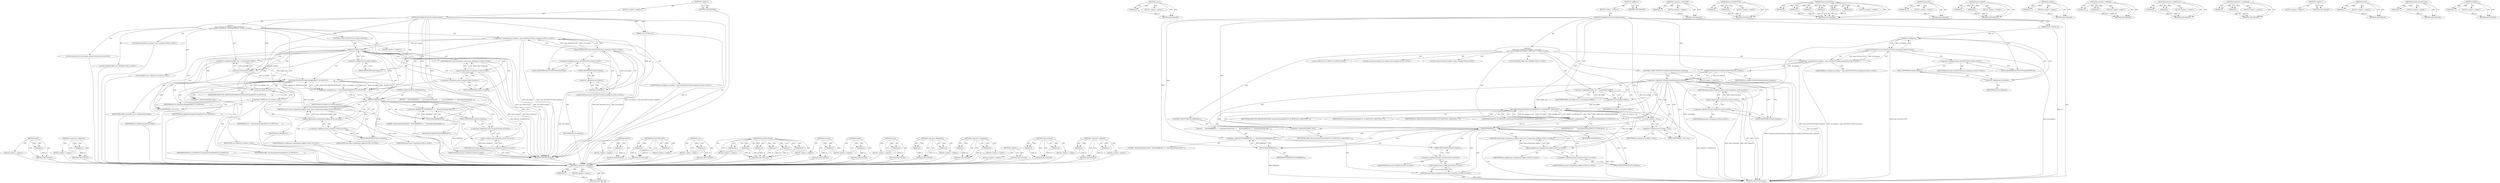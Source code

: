 digraph "FAILED" {
vulnerable_120 [label=<(METHOD,empty)>];
vulnerable_121 [label=<(PARAM,p1)>];
vulnerable_122 [label=<(BLOCK,&lt;empty&gt;,&lt;empty&gt;)>];
vulnerable_123 [label=<(METHOD_RETURN,ANY)>];
vulnerable_146 [label=<(METHOD,&lt;operator&gt;.addressOf)>];
vulnerable_147 [label=<(PARAM,p1)>];
vulnerable_148 [label=<(BLOCK,&lt;empty&gt;,&lt;empty&gt;)>];
vulnerable_149 [label=<(METHOD_RETURN,ANY)>];
vulnerable_6 [label=<(METHOD,&lt;global&gt;)<SUB>1</SUB>>];
vulnerable_7 [label=<(BLOCK,&lt;empty&gt;,&lt;empty&gt;)<SUB>1</SUB>>];
vulnerable_8 [label=<(METHOD,GetAppForProtocolUsingAssocQuery)<SUB>1</SUB>>];
vulnerable_9 [label=<(PARAM,const GURL&amp; url)<SUB>1</SUB>>];
vulnerable_10 [label="<(BLOCK,{
  base::string16 url_scheme = base::ASCIIToUT...,{
  base::string16 url_scheme = base::ASCIIToUT...)<SUB>1</SUB>>"];
vulnerable_11 [label="<(LOCAL,base.string16 url_scheme: base.string16)<SUB>2</SUB>>"];
vulnerable_12 [label="<(&lt;operator&gt;.assignment,url_scheme = base::ASCIIToUTF16(url.scheme()))<SUB>2</SUB>>"];
vulnerable_13 [label="<(IDENTIFIER,url_scheme,url_scheme = base::ASCIIToUTF16(url.scheme()))<SUB>2</SUB>>"];
vulnerable_14 [label="<(base.ASCIIToUTF16,base::ASCIIToUTF16(url.scheme()))<SUB>2</SUB>>"];
vulnerable_15 [label="<(&lt;operator&gt;.fieldAccess,base::ASCIIToUTF16)<SUB>2</SUB>>"];
vulnerable_16 [label="<(IDENTIFIER,base,base::ASCIIToUTF16(url.scheme()))<SUB>2</SUB>>"];
vulnerable_17 [label=<(FIELD_IDENTIFIER,ASCIIToUTF16,ASCIIToUTF16)<SUB>2</SUB>>];
vulnerable_18 [label=<(scheme,url.scheme())<SUB>2</SUB>>];
vulnerable_19 [label=<(&lt;operator&gt;.fieldAccess,url.scheme)<SUB>2</SUB>>];
vulnerable_20 [label=<(IDENTIFIER,url,url.scheme())<SUB>2</SUB>>];
vulnerable_21 [label=<(FIELD_IDENTIFIER,scheme,scheme)<SUB>2</SUB>>];
vulnerable_22 [label=<(CONTROL_STRUCTURE,IF,if (url_scheme.empty()))<SUB>3</SUB>>];
vulnerable_23 [label=<(empty,url_scheme.empty())<SUB>3</SUB>>];
vulnerable_24 [label=<(&lt;operator&gt;.fieldAccess,url_scheme.empty)<SUB>3</SUB>>];
vulnerable_25 [label=<(IDENTIFIER,url_scheme,url_scheme.empty())<SUB>3</SUB>>];
vulnerable_26 [label=<(FIELD_IDENTIFIER,empty,empty)<SUB>3</SUB>>];
vulnerable_27 [label=<(BLOCK,&lt;empty&gt;,&lt;empty&gt;)<SUB>4</SUB>>];
vulnerable_28 [label="<(RETURN,return base::string16();,return base::string16();)<SUB>4</SUB>>"];
vulnerable_29 [label="<(base.string16,base::string16())<SUB>4</SUB>>"];
vulnerable_30 [label="<(&lt;operator&gt;.fieldAccess,base::string16)<SUB>4</SUB>>"];
vulnerable_31 [label="<(IDENTIFIER,base,base::string16())<SUB>4</SUB>>"];
vulnerable_32 [label=<(FIELD_IDENTIFIER,string16,string16)<SUB>4</SUB>>];
vulnerable_33 [label="<(LOCAL,wchar_t[1024] out_buffer: wchar_t[1024])<SUB>6</SUB>>"];
vulnerable_34 [label="<(LOCAL,DWORD buffer_size: DWORD)<SUB>7</SUB>>"];
vulnerable_35 [label=<(&lt;operator&gt;.assignment,buffer_size = arraysize(out_buffer))<SUB>7</SUB>>];
vulnerable_36 [label=<(IDENTIFIER,buffer_size,buffer_size = arraysize(out_buffer))<SUB>7</SUB>>];
vulnerable_37 [label=<(arraysize,arraysize(out_buffer))<SUB>7</SUB>>];
vulnerable_38 [label=<(IDENTIFIER,out_buffer,arraysize(out_buffer))<SUB>7</SUB>>];
vulnerable_39 [label="<(LOCAL,HRESULT hr: HRESULT)<SUB>8</SUB>>"];
vulnerable_40 [label=<(&lt;operator&gt;.assignment,hr = AssocQueryString(ASSOCF_IS_PROTOCOL,
     ...)<SUB>8</SUB>>];
vulnerable_41 [label=<(IDENTIFIER,hr,hr = AssocQueryString(ASSOCF_IS_PROTOCOL,
     ...)<SUB>8</SUB>>];
vulnerable_42 [label=<(AssocQueryString,AssocQueryString(ASSOCF_IS_PROTOCOL,
          ...)<SUB>8</SUB>>];
vulnerable_43 [label=<(IDENTIFIER,ASSOCF_IS_PROTOCOL,AssocQueryString(ASSOCF_IS_PROTOCOL,
          ...)<SUB>8</SUB>>];
vulnerable_44 [label=<(IDENTIFIER,ASSOCSTR_FRIENDLYAPPNAME,AssocQueryString(ASSOCF_IS_PROTOCOL,
          ...)<SUB>9</SUB>>];
vulnerable_45 [label=<(c_str,url_scheme.c_str())<SUB>10</SUB>>];
vulnerable_46 [label=<(&lt;operator&gt;.fieldAccess,url_scheme.c_str)<SUB>10</SUB>>];
vulnerable_47 [label=<(IDENTIFIER,url_scheme,url_scheme.c_str())<SUB>10</SUB>>];
vulnerable_48 [label=<(FIELD_IDENTIFIER,c_str,c_str)<SUB>10</SUB>>];
vulnerable_49 [label=<(IDENTIFIER,NULL,AssocQueryString(ASSOCF_IS_PROTOCOL,
          ...)<SUB>11</SUB>>];
vulnerable_50 [label=<(IDENTIFIER,out_buffer,AssocQueryString(ASSOCF_IS_PROTOCOL,
          ...)<SUB>12</SUB>>];
vulnerable_51 [label=<(&lt;operator&gt;.addressOf,&amp;buffer_size)<SUB>13</SUB>>];
vulnerable_52 [label=<(IDENTIFIER,buffer_size,AssocQueryString(ASSOCF_IS_PROTOCOL,
          ...)<SUB>13</SUB>>];
vulnerable_53 [label=<(CONTROL_STRUCTURE,IF,if (FAILED(hr)))<SUB>14</SUB>>];
vulnerable_54 [label=<(FAILED,FAILED(hr))<SUB>14</SUB>>];
vulnerable_55 [label=<(IDENTIFIER,hr,FAILED(hr))<SUB>14</SUB>>];
vulnerable_56 [label=<(BLOCK,{
     DLOG(WARNING) &lt;&lt; &quot;AssocQueryString faile...,{
     DLOG(WARNING) &lt;&lt; &quot;AssocQueryString faile...)<SUB>14</SUB>>];
vulnerable_57 [label=<(&lt;operator&gt;.shiftLeft,DLOG(WARNING) &lt;&lt; &quot;AssocQueryString failed!&quot;)<SUB>15</SUB>>];
vulnerable_58 [label=<(DLOG,DLOG(WARNING))<SUB>15</SUB>>];
vulnerable_59 [label=<(IDENTIFIER,WARNING,DLOG(WARNING))<SUB>15</SUB>>];
vulnerable_60 [label=<(LITERAL,&quot;AssocQueryString failed!&quot;,DLOG(WARNING) &lt;&lt; &quot;AssocQueryString failed!&quot;)<SUB>15</SUB>>];
vulnerable_61 [label="<(RETURN,return base::string16();,return base::string16();)<SUB>16</SUB>>"];
vulnerable_62 [label="<(base.string16,base::string16())<SUB>16</SUB>>"];
vulnerable_63 [label="<(&lt;operator&gt;.fieldAccess,base::string16)<SUB>16</SUB>>"];
vulnerable_64 [label="<(IDENTIFIER,base,base::string16())<SUB>16</SUB>>"];
vulnerable_65 [label=<(FIELD_IDENTIFIER,string16,string16)<SUB>16</SUB>>];
vulnerable_66 [label="<(RETURN,return base::string16(out_buffer);,return base::string16(out_buffer);)<SUB>18</SUB>>"];
vulnerable_67 [label="<(base.string16,base::string16(out_buffer))<SUB>18</SUB>>"];
vulnerable_68 [label="<(&lt;operator&gt;.fieldAccess,base::string16)<SUB>18</SUB>>"];
vulnerable_69 [label="<(IDENTIFIER,base,base::string16(out_buffer))<SUB>18</SUB>>"];
vulnerable_70 [label=<(FIELD_IDENTIFIER,string16,string16)<SUB>18</SUB>>];
vulnerable_71 [label="<(IDENTIFIER,out_buffer,base::string16(out_buffer))<SUB>18</SUB>>"];
vulnerable_72 [label=<(METHOD_RETURN,string16)<SUB>1</SUB>>];
vulnerable_74 [label=<(METHOD_RETURN,ANY)<SUB>1</SUB>>];
vulnerable_150 [label=<(METHOD,FAILED)>];
vulnerable_151 [label=<(PARAM,p1)>];
vulnerable_152 [label=<(BLOCK,&lt;empty&gt;,&lt;empty&gt;)>];
vulnerable_153 [label=<(METHOD_RETURN,ANY)>];
vulnerable_106 [label=<(METHOD,base.ASCIIToUTF16)>];
vulnerable_107 [label=<(PARAM,p1)>];
vulnerable_108 [label=<(PARAM,p2)>];
vulnerable_109 [label=<(BLOCK,&lt;empty&gt;,&lt;empty&gt;)>];
vulnerable_110 [label=<(METHOD_RETURN,ANY)>];
vulnerable_142 [label=<(METHOD,c_str)>];
vulnerable_143 [label=<(PARAM,p1)>];
vulnerable_144 [label=<(BLOCK,&lt;empty&gt;,&lt;empty&gt;)>];
vulnerable_145 [label=<(METHOD_RETURN,ANY)>];
vulnerable_133 [label=<(METHOD,AssocQueryString)>];
vulnerable_134 [label=<(PARAM,p1)>];
vulnerable_135 [label=<(PARAM,p2)>];
vulnerable_136 [label=<(PARAM,p3)>];
vulnerable_137 [label=<(PARAM,p4)>];
vulnerable_138 [label=<(PARAM,p5)>];
vulnerable_139 [label=<(PARAM,p6)>];
vulnerable_140 [label=<(BLOCK,&lt;empty&gt;,&lt;empty&gt;)>];
vulnerable_141 [label=<(METHOD_RETURN,ANY)>];
vulnerable_129 [label=<(METHOD,arraysize)>];
vulnerable_130 [label=<(PARAM,p1)>];
vulnerable_131 [label=<(BLOCK,&lt;empty&gt;,&lt;empty&gt;)>];
vulnerable_132 [label=<(METHOD_RETURN,ANY)>];
vulnerable_116 [label=<(METHOD,scheme)>];
vulnerable_117 [label=<(PARAM,p1)>];
vulnerable_118 [label=<(BLOCK,&lt;empty&gt;,&lt;empty&gt;)>];
vulnerable_119 [label=<(METHOD_RETURN,ANY)>];
vulnerable_159 [label=<(METHOD,DLOG)>];
vulnerable_160 [label=<(PARAM,p1)>];
vulnerable_161 [label=<(BLOCK,&lt;empty&gt;,&lt;empty&gt;)>];
vulnerable_162 [label=<(METHOD_RETURN,ANY)>];
vulnerable_111 [label=<(METHOD,&lt;operator&gt;.fieldAccess)>];
vulnerable_112 [label=<(PARAM,p1)>];
vulnerable_113 [label=<(PARAM,p2)>];
vulnerable_114 [label=<(BLOCK,&lt;empty&gt;,&lt;empty&gt;)>];
vulnerable_115 [label=<(METHOD_RETURN,ANY)>];
vulnerable_101 [label=<(METHOD,&lt;operator&gt;.assignment)>];
vulnerable_102 [label=<(PARAM,p1)>];
vulnerable_103 [label=<(PARAM,p2)>];
vulnerable_104 [label=<(BLOCK,&lt;empty&gt;,&lt;empty&gt;)>];
vulnerable_105 [label=<(METHOD_RETURN,ANY)>];
vulnerable_95 [label=<(METHOD,&lt;global&gt;)<SUB>1</SUB>>];
vulnerable_96 [label=<(BLOCK,&lt;empty&gt;,&lt;empty&gt;)>];
vulnerable_97 [label=<(METHOD_RETURN,ANY)>];
vulnerable_124 [label=<(METHOD,base.string16)>];
vulnerable_125 [label=<(PARAM,p1)>];
vulnerable_126 [label=<(PARAM,p2)>];
vulnerable_127 [label=<(BLOCK,&lt;empty&gt;,&lt;empty&gt;)>];
vulnerable_128 [label=<(METHOD_RETURN,ANY)>];
vulnerable_154 [label=<(METHOD,&lt;operator&gt;.shiftLeft)>];
vulnerable_155 [label=<(PARAM,p1)>];
vulnerable_156 [label=<(PARAM,p2)>];
vulnerable_157 [label=<(BLOCK,&lt;empty&gt;,&lt;empty&gt;)>];
vulnerable_158 [label=<(METHOD_RETURN,ANY)>];
fixed_119 [label=<(METHOD,&lt;operator&gt;.logicalNot)>];
fixed_120 [label=<(PARAM,p1)>];
fixed_121 [label=<(BLOCK,&lt;empty&gt;,&lt;empty&gt;)>];
fixed_122 [label=<(METHOD_RETURN,ANY)>];
fixed_145 [label=<(METHOD,c_str)>];
fixed_146 [label=<(PARAM,p1)>];
fixed_147 [label=<(BLOCK,&lt;empty&gt;,&lt;empty&gt;)>];
fixed_148 [label=<(METHOD_RETURN,ANY)>];
fixed_6 [label=<(METHOD,&lt;global&gt;)<SUB>1</SUB>>];
fixed_7 [label=<(BLOCK,&lt;empty&gt;,&lt;empty&gt;)<SUB>1</SUB>>];
fixed_8 [label=<(METHOD,GetAppForProtocolUsingAssocQuery)<SUB>1</SUB>>];
fixed_9 [label=<(PARAM,const GURL&amp; url)<SUB>1</SUB>>];
fixed_10 [label="<(BLOCK,{
  const base::string16 url_scheme = base::ASC...,{
  const base::string16 url_scheme = base::ASC...)<SUB>1</SUB>>"];
fixed_11 [label="<(LOCAL,const base.string16 url_scheme: base.string16)<SUB>2</SUB>>"];
fixed_12 [label="<(&lt;operator&gt;.assignment,url_scheme = base::ASCIIToUTF16(url.scheme()))<SUB>2</SUB>>"];
fixed_13 [label="<(IDENTIFIER,url_scheme,url_scheme = base::ASCIIToUTF16(url.scheme()))<SUB>2</SUB>>"];
fixed_14 [label="<(base.ASCIIToUTF16,base::ASCIIToUTF16(url.scheme()))<SUB>2</SUB>>"];
fixed_15 [label="<(&lt;operator&gt;.fieldAccess,base::ASCIIToUTF16)<SUB>2</SUB>>"];
fixed_16 [label="<(IDENTIFIER,base,base::ASCIIToUTF16(url.scheme()))<SUB>2</SUB>>"];
fixed_17 [label=<(FIELD_IDENTIFIER,ASCIIToUTF16,ASCIIToUTF16)<SUB>2</SUB>>];
fixed_18 [label=<(scheme,url.scheme())<SUB>2</SUB>>];
fixed_19 [label=<(&lt;operator&gt;.fieldAccess,url.scheme)<SUB>2</SUB>>];
fixed_20 [label=<(IDENTIFIER,url,url.scheme())<SUB>2</SUB>>];
fixed_21 [label=<(FIELD_IDENTIFIER,scheme,scheme)<SUB>2</SUB>>];
fixed_22 [label=<(CONTROL_STRUCTURE,IF,if (!IsValidCustomProtocol(url_scheme)))<SUB>3</SUB>>];
fixed_23 [label=<(&lt;operator&gt;.logicalNot,!IsValidCustomProtocol(url_scheme))<SUB>3</SUB>>];
fixed_24 [label=<(IsValidCustomProtocol,IsValidCustomProtocol(url_scheme))<SUB>3</SUB>>];
fixed_25 [label=<(IDENTIFIER,url_scheme,IsValidCustomProtocol(url_scheme))<SUB>3</SUB>>];
fixed_26 [label=<(BLOCK,&lt;empty&gt;,&lt;empty&gt;)<SUB>4</SUB>>];
fixed_27 [label="<(RETURN,return base::string16();,return base::string16();)<SUB>4</SUB>>"];
fixed_28 [label="<(base.string16,base::string16())<SUB>4</SUB>>"];
fixed_29 [label="<(&lt;operator&gt;.fieldAccess,base::string16)<SUB>4</SUB>>"];
fixed_30 [label="<(IDENTIFIER,base,base::string16())<SUB>4</SUB>>"];
fixed_31 [label=<(FIELD_IDENTIFIER,string16,string16)<SUB>4</SUB>>];
fixed_32 [label="<(LOCAL,wchar_t[1024] out_buffer: wchar_t[1024])<SUB>6</SUB>>"];
fixed_33 [label="<(LOCAL,DWORD buffer_size: DWORD)<SUB>7</SUB>>"];
fixed_34 [label=<(&lt;operator&gt;.assignment,buffer_size = arraysize(out_buffer))<SUB>7</SUB>>];
fixed_35 [label=<(IDENTIFIER,buffer_size,buffer_size = arraysize(out_buffer))<SUB>7</SUB>>];
fixed_36 [label=<(arraysize,arraysize(out_buffer))<SUB>7</SUB>>];
fixed_37 [label=<(IDENTIFIER,out_buffer,arraysize(out_buffer))<SUB>7</SUB>>];
fixed_38 [label="<(LOCAL,HRESULT hr: HRESULT)<SUB>8</SUB>>"];
fixed_39 [label=<(&lt;operator&gt;.assignment,hr =
      AssocQueryString(ASSOCF_IS_PROTOCOL,...)<SUB>8</SUB>>];
fixed_40 [label=<(IDENTIFIER,hr,hr =
      AssocQueryString(ASSOCF_IS_PROTOCOL,...)<SUB>8</SUB>>];
fixed_41 [label=<(AssocQueryString,AssocQueryString(ASSOCF_IS_PROTOCOL, ASSOCSTR_F...)<SUB>9</SUB>>];
fixed_42 [label=<(IDENTIFIER,ASSOCF_IS_PROTOCOL,AssocQueryString(ASSOCF_IS_PROTOCOL, ASSOCSTR_F...)<SUB>9</SUB>>];
fixed_43 [label=<(IDENTIFIER,ASSOCSTR_FRIENDLYAPPNAME,AssocQueryString(ASSOCF_IS_PROTOCOL, ASSOCSTR_F...)<SUB>9</SUB>>];
fixed_44 [label=<(c_str,url_scheme.c_str())<SUB>10</SUB>>];
fixed_45 [label=<(&lt;operator&gt;.fieldAccess,url_scheme.c_str)<SUB>10</SUB>>];
fixed_46 [label=<(IDENTIFIER,url_scheme,url_scheme.c_str())<SUB>10</SUB>>];
fixed_47 [label=<(FIELD_IDENTIFIER,c_str,c_str)<SUB>10</SUB>>];
fixed_48 [label=<(IDENTIFIER,NULL,AssocQueryString(ASSOCF_IS_PROTOCOL, ASSOCSTR_F...)<SUB>10</SUB>>];
fixed_49 [label=<(IDENTIFIER,out_buffer,AssocQueryString(ASSOCF_IS_PROTOCOL, ASSOCSTR_F...)<SUB>10</SUB>>];
fixed_50 [label=<(&lt;operator&gt;.addressOf,&amp;buffer_size)<SUB>10</SUB>>];
fixed_51 [label=<(IDENTIFIER,buffer_size,AssocQueryString(ASSOCF_IS_PROTOCOL, ASSOCSTR_F...)<SUB>10</SUB>>];
fixed_52 [label=<(CONTROL_STRUCTURE,IF,if (FAILED(hr)))<SUB>11</SUB>>];
fixed_53 [label=<(FAILED,FAILED(hr))<SUB>11</SUB>>];
fixed_54 [label=<(IDENTIFIER,hr,FAILED(hr))<SUB>11</SUB>>];
fixed_55 [label=<(BLOCK,{
     DLOG(WARNING) &lt;&lt; &quot;AssocQueryString faile...,{
     DLOG(WARNING) &lt;&lt; &quot;AssocQueryString faile...)<SUB>11</SUB>>];
fixed_56 [label=<(&lt;operator&gt;.shiftLeft,DLOG(WARNING) &lt;&lt; &quot;AssocQueryString failed!&quot;)<SUB>12</SUB>>];
fixed_57 [label=<(DLOG,DLOG(WARNING))<SUB>12</SUB>>];
fixed_58 [label=<(IDENTIFIER,WARNING,DLOG(WARNING))<SUB>12</SUB>>];
fixed_59 [label=<(LITERAL,&quot;AssocQueryString failed!&quot;,DLOG(WARNING) &lt;&lt; &quot;AssocQueryString failed!&quot;)<SUB>12</SUB>>];
fixed_60 [label="<(RETURN,return base::string16();,return base::string16();)<SUB>13</SUB>>"];
fixed_61 [label="<(base.string16,base::string16())<SUB>13</SUB>>"];
fixed_62 [label="<(&lt;operator&gt;.fieldAccess,base::string16)<SUB>13</SUB>>"];
fixed_63 [label="<(IDENTIFIER,base,base::string16())<SUB>13</SUB>>"];
fixed_64 [label=<(FIELD_IDENTIFIER,string16,string16)<SUB>13</SUB>>];
fixed_65 [label="<(RETURN,return base::string16(out_buffer);,return base::string16(out_buffer);)<SUB>15</SUB>>"];
fixed_66 [label="<(base.string16,base::string16(out_buffer))<SUB>15</SUB>>"];
fixed_67 [label="<(&lt;operator&gt;.fieldAccess,base::string16)<SUB>15</SUB>>"];
fixed_68 [label="<(IDENTIFIER,base,base::string16(out_buffer))<SUB>15</SUB>>"];
fixed_69 [label=<(FIELD_IDENTIFIER,string16,string16)<SUB>15</SUB>>];
fixed_70 [label="<(IDENTIFIER,out_buffer,base::string16(out_buffer))<SUB>15</SUB>>"];
fixed_71 [label=<(METHOD_RETURN,string16)<SUB>1</SUB>>];
fixed_73 [label=<(METHOD_RETURN,ANY)<SUB>1</SUB>>];
fixed_149 [label=<(METHOD,&lt;operator&gt;.addressOf)>];
fixed_150 [label=<(PARAM,p1)>];
fixed_151 [label=<(BLOCK,&lt;empty&gt;,&lt;empty&gt;)>];
fixed_152 [label=<(METHOD_RETURN,ANY)>];
fixed_105 [label=<(METHOD,base.ASCIIToUTF16)>];
fixed_106 [label=<(PARAM,p1)>];
fixed_107 [label=<(PARAM,p2)>];
fixed_108 [label=<(BLOCK,&lt;empty&gt;,&lt;empty&gt;)>];
fixed_109 [label=<(METHOD_RETURN,ANY)>];
fixed_136 [label=<(METHOD,AssocQueryString)>];
fixed_137 [label=<(PARAM,p1)>];
fixed_138 [label=<(PARAM,p2)>];
fixed_139 [label=<(PARAM,p3)>];
fixed_140 [label=<(PARAM,p4)>];
fixed_141 [label=<(PARAM,p5)>];
fixed_142 [label=<(PARAM,p6)>];
fixed_143 [label=<(BLOCK,&lt;empty&gt;,&lt;empty&gt;)>];
fixed_144 [label=<(METHOD_RETURN,ANY)>];
fixed_132 [label=<(METHOD,arraysize)>];
fixed_133 [label=<(PARAM,p1)>];
fixed_134 [label=<(BLOCK,&lt;empty&gt;,&lt;empty&gt;)>];
fixed_135 [label=<(METHOD_RETURN,ANY)>];
fixed_127 [label=<(METHOD,base.string16)>];
fixed_128 [label=<(PARAM,p1)>];
fixed_129 [label=<(PARAM,p2)>];
fixed_130 [label=<(BLOCK,&lt;empty&gt;,&lt;empty&gt;)>];
fixed_131 [label=<(METHOD_RETURN,ANY)>];
fixed_115 [label=<(METHOD,scheme)>];
fixed_116 [label=<(PARAM,p1)>];
fixed_117 [label=<(BLOCK,&lt;empty&gt;,&lt;empty&gt;)>];
fixed_118 [label=<(METHOD_RETURN,ANY)>];
fixed_157 [label=<(METHOD,&lt;operator&gt;.shiftLeft)>];
fixed_158 [label=<(PARAM,p1)>];
fixed_159 [label=<(PARAM,p2)>];
fixed_160 [label=<(BLOCK,&lt;empty&gt;,&lt;empty&gt;)>];
fixed_161 [label=<(METHOD_RETURN,ANY)>];
fixed_110 [label=<(METHOD,&lt;operator&gt;.fieldAccess)>];
fixed_111 [label=<(PARAM,p1)>];
fixed_112 [label=<(PARAM,p2)>];
fixed_113 [label=<(BLOCK,&lt;empty&gt;,&lt;empty&gt;)>];
fixed_114 [label=<(METHOD_RETURN,ANY)>];
fixed_100 [label=<(METHOD,&lt;operator&gt;.assignment)>];
fixed_101 [label=<(PARAM,p1)>];
fixed_102 [label=<(PARAM,p2)>];
fixed_103 [label=<(BLOCK,&lt;empty&gt;,&lt;empty&gt;)>];
fixed_104 [label=<(METHOD_RETURN,ANY)>];
fixed_94 [label=<(METHOD,&lt;global&gt;)<SUB>1</SUB>>];
fixed_95 [label=<(BLOCK,&lt;empty&gt;,&lt;empty&gt;)>];
fixed_96 [label=<(METHOD_RETURN,ANY)>];
fixed_162 [label=<(METHOD,DLOG)>];
fixed_163 [label=<(PARAM,p1)>];
fixed_164 [label=<(BLOCK,&lt;empty&gt;,&lt;empty&gt;)>];
fixed_165 [label=<(METHOD_RETURN,ANY)>];
fixed_123 [label=<(METHOD,IsValidCustomProtocol)>];
fixed_124 [label=<(PARAM,p1)>];
fixed_125 [label=<(BLOCK,&lt;empty&gt;,&lt;empty&gt;)>];
fixed_126 [label=<(METHOD_RETURN,ANY)>];
fixed_153 [label=<(METHOD,FAILED)>];
fixed_154 [label=<(PARAM,p1)>];
fixed_155 [label=<(BLOCK,&lt;empty&gt;,&lt;empty&gt;)>];
fixed_156 [label=<(METHOD_RETURN,ANY)>];
vulnerable_120 -> vulnerable_121  [key=0, label="AST: "];
vulnerable_120 -> vulnerable_121  [key=1, label="DDG: "];
vulnerable_120 -> vulnerable_122  [key=0, label="AST: "];
vulnerable_120 -> vulnerable_123  [key=0, label="AST: "];
vulnerable_120 -> vulnerable_123  [key=1, label="CFG: "];
vulnerable_121 -> vulnerable_123  [key=0, label="DDG: p1"];
vulnerable_122 -> fixed_119  [key=0];
vulnerable_123 -> fixed_119  [key=0];
vulnerable_146 -> vulnerable_147  [key=0, label="AST: "];
vulnerable_146 -> vulnerable_147  [key=1, label="DDG: "];
vulnerable_146 -> vulnerable_148  [key=0, label="AST: "];
vulnerable_146 -> vulnerable_149  [key=0, label="AST: "];
vulnerable_146 -> vulnerable_149  [key=1, label="CFG: "];
vulnerable_147 -> vulnerable_149  [key=0, label="DDG: p1"];
vulnerable_148 -> fixed_119  [key=0];
vulnerable_149 -> fixed_119  [key=0];
vulnerable_6 -> vulnerable_7  [key=0, label="AST: "];
vulnerable_6 -> vulnerable_74  [key=0, label="AST: "];
vulnerable_6 -> vulnerable_74  [key=1, label="CFG: "];
vulnerable_7 -> vulnerable_8  [key=0, label="AST: "];
vulnerable_8 -> vulnerable_9  [key=0, label="AST: "];
vulnerable_8 -> vulnerable_9  [key=1, label="DDG: "];
vulnerable_8 -> vulnerable_10  [key=0, label="AST: "];
vulnerable_8 -> vulnerable_72  [key=0, label="AST: "];
vulnerable_8 -> vulnerable_17  [key=0, label="CFG: "];
vulnerable_8 -> vulnerable_37  [key=0, label="DDG: "];
vulnerable_8 -> vulnerable_42  [key=0, label="DDG: "];
vulnerable_8 -> vulnerable_54  [key=0, label="DDG: "];
vulnerable_8 -> vulnerable_67  [key=0, label="DDG: "];
vulnerable_8 -> vulnerable_57  [key=0, label="DDG: "];
vulnerable_8 -> vulnerable_58  [key=0, label="DDG: "];
vulnerable_9 -> vulnerable_72  [key=0, label="DDG: url"];
vulnerable_9 -> vulnerable_18  [key=0, label="DDG: url"];
vulnerable_10 -> vulnerable_11  [key=0, label="AST: "];
vulnerable_10 -> vulnerable_12  [key=0, label="AST: "];
vulnerable_10 -> vulnerable_22  [key=0, label="AST: "];
vulnerable_10 -> vulnerable_33  [key=0, label="AST: "];
vulnerable_10 -> vulnerable_34  [key=0, label="AST: "];
vulnerable_10 -> vulnerable_35  [key=0, label="AST: "];
vulnerable_10 -> vulnerable_39  [key=0, label="AST: "];
vulnerable_10 -> vulnerable_40  [key=0, label="AST: "];
vulnerable_10 -> vulnerable_53  [key=0, label="AST: "];
vulnerable_10 -> vulnerable_66  [key=0, label="AST: "];
vulnerable_11 -> fixed_119  [key=0];
vulnerable_12 -> vulnerable_13  [key=0, label="AST: "];
vulnerable_12 -> vulnerable_14  [key=0, label="AST: "];
vulnerable_12 -> vulnerable_26  [key=0, label="CFG: "];
vulnerable_12 -> vulnerable_72  [key=0, label="DDG: url_scheme"];
vulnerable_12 -> vulnerable_72  [key=1, label="DDG: base::ASCIIToUTF16(url.scheme())"];
vulnerable_12 -> vulnerable_72  [key=2, label="DDG: url_scheme = base::ASCIIToUTF16(url.scheme())"];
vulnerable_12 -> vulnerable_23  [key=0, label="DDG: url_scheme"];
vulnerable_12 -> vulnerable_45  [key=0, label="DDG: url_scheme"];
vulnerable_13 -> fixed_119  [key=0];
vulnerable_14 -> vulnerable_15  [key=0, label="AST: "];
vulnerable_14 -> vulnerable_18  [key=0, label="AST: "];
vulnerable_14 -> vulnerable_12  [key=0, label="CFG: "];
vulnerable_14 -> vulnerable_12  [key=1, label="DDG: base::ASCIIToUTF16"];
vulnerable_14 -> vulnerable_12  [key=2, label="DDG: url.scheme()"];
vulnerable_14 -> vulnerable_72  [key=0, label="DDG: base::ASCIIToUTF16"];
vulnerable_14 -> vulnerable_72  [key=1, label="DDG: url.scheme()"];
vulnerable_15 -> vulnerable_16  [key=0, label="AST: "];
vulnerable_15 -> vulnerable_17  [key=0, label="AST: "];
vulnerable_15 -> vulnerable_21  [key=0, label="CFG: "];
vulnerable_16 -> fixed_119  [key=0];
vulnerable_17 -> vulnerable_15  [key=0, label="CFG: "];
vulnerable_18 -> vulnerable_19  [key=0, label="AST: "];
vulnerable_18 -> vulnerable_14  [key=0, label="CFG: "];
vulnerable_18 -> vulnerable_14  [key=1, label="DDG: url.scheme"];
vulnerable_18 -> vulnerable_72  [key=0, label="DDG: url.scheme"];
vulnerable_19 -> vulnerable_20  [key=0, label="AST: "];
vulnerable_19 -> vulnerable_21  [key=0, label="AST: "];
vulnerable_19 -> vulnerable_18  [key=0, label="CFG: "];
vulnerable_20 -> fixed_119  [key=0];
vulnerable_21 -> vulnerable_19  [key=0, label="CFG: "];
vulnerable_22 -> vulnerable_23  [key=0, label="AST: "];
vulnerable_22 -> vulnerable_27  [key=0, label="AST: "];
vulnerable_23 -> vulnerable_24  [key=0, label="AST: "];
vulnerable_23 -> vulnerable_32  [key=0, label="CFG: "];
vulnerable_23 -> vulnerable_32  [key=1, label="CDG: "];
vulnerable_23 -> vulnerable_37  [key=0, label="CFG: "];
vulnerable_23 -> vulnerable_37  [key=1, label="CDG: "];
vulnerable_23 -> vulnerable_72  [key=0, label="DDG: url_scheme.empty"];
vulnerable_23 -> vulnerable_72  [key=1, label="DDG: url_scheme.empty()"];
vulnerable_23 -> vulnerable_30  [key=0, label="CDG: "];
vulnerable_23 -> vulnerable_48  [key=0, label="CDG: "];
vulnerable_23 -> vulnerable_42  [key=0, label="CDG: "];
vulnerable_23 -> vulnerable_51  [key=0, label="CDG: "];
vulnerable_23 -> vulnerable_28  [key=0, label="CDG: "];
vulnerable_23 -> vulnerable_46  [key=0, label="CDG: "];
vulnerable_23 -> vulnerable_45  [key=0, label="CDG: "];
vulnerable_23 -> vulnerable_40  [key=0, label="CDG: "];
vulnerable_23 -> vulnerable_29  [key=0, label="CDG: "];
vulnerable_23 -> vulnerable_35  [key=0, label="CDG: "];
vulnerable_23 -> vulnerable_54  [key=0, label="CDG: "];
vulnerable_24 -> vulnerable_25  [key=0, label="AST: "];
vulnerable_24 -> vulnerable_26  [key=0, label="AST: "];
vulnerable_24 -> vulnerable_23  [key=0, label="CFG: "];
vulnerable_25 -> fixed_119  [key=0];
vulnerable_26 -> vulnerable_24  [key=0, label="CFG: "];
vulnerable_27 -> vulnerable_28  [key=0, label="AST: "];
vulnerable_28 -> vulnerable_29  [key=0, label="AST: "];
vulnerable_28 -> vulnerable_72  [key=0, label="CFG: "];
vulnerable_28 -> vulnerable_72  [key=1, label="DDG: &lt;RET&gt;"];
vulnerable_29 -> vulnerable_30  [key=0, label="AST: "];
vulnerable_29 -> vulnerable_28  [key=0, label="CFG: "];
vulnerable_29 -> vulnerable_28  [key=1, label="DDG: base::string16()"];
vulnerable_29 -> vulnerable_72  [key=0, label="DDG: base::string16"];
vulnerable_29 -> vulnerable_72  [key=1, label="DDG: base::string16()"];
vulnerable_30 -> vulnerable_31  [key=0, label="AST: "];
vulnerable_30 -> vulnerable_32  [key=0, label="AST: "];
vulnerable_30 -> vulnerable_29  [key=0, label="CFG: "];
vulnerable_31 -> fixed_119  [key=0];
vulnerable_32 -> vulnerable_30  [key=0, label="CFG: "];
vulnerable_33 -> fixed_119  [key=0];
vulnerable_34 -> fixed_119  [key=0];
vulnerable_35 -> vulnerable_36  [key=0, label="AST: "];
vulnerable_35 -> vulnerable_37  [key=0, label="AST: "];
vulnerable_35 -> vulnerable_48  [key=0, label="CFG: "];
vulnerable_35 -> vulnerable_42  [key=0, label="DDG: buffer_size"];
vulnerable_36 -> fixed_119  [key=0];
vulnerable_37 -> vulnerable_38  [key=0, label="AST: "];
vulnerable_37 -> vulnerable_35  [key=0, label="CFG: "];
vulnerable_37 -> vulnerable_35  [key=1, label="DDG: out_buffer"];
vulnerable_37 -> vulnerable_42  [key=0, label="DDG: out_buffer"];
vulnerable_38 -> fixed_119  [key=0];
vulnerable_39 -> fixed_119  [key=0];
vulnerable_40 -> vulnerable_41  [key=0, label="AST: "];
vulnerable_40 -> vulnerable_42  [key=0, label="AST: "];
vulnerable_40 -> vulnerable_54  [key=0, label="CFG: "];
vulnerable_40 -> vulnerable_54  [key=1, label="DDG: hr"];
vulnerable_41 -> fixed_119  [key=0];
vulnerable_42 -> vulnerable_43  [key=0, label="AST: "];
vulnerable_42 -> vulnerable_44  [key=0, label="AST: "];
vulnerable_42 -> vulnerable_45  [key=0, label="AST: "];
vulnerable_42 -> vulnerable_49  [key=0, label="AST: "];
vulnerable_42 -> vulnerable_50  [key=0, label="AST: "];
vulnerable_42 -> vulnerable_51  [key=0, label="AST: "];
vulnerable_42 -> vulnerable_40  [key=0, label="CFG: "];
vulnerable_42 -> vulnerable_40  [key=1, label="DDG: ASSOCSTR_FRIENDLYAPPNAME"];
vulnerable_42 -> vulnerable_40  [key=2, label="DDG: url_scheme.c_str()"];
vulnerable_42 -> vulnerable_40  [key=3, label="DDG: NULL"];
vulnerable_42 -> vulnerable_40  [key=4, label="DDG: out_buffer"];
vulnerable_42 -> vulnerable_40  [key=5, label="DDG: &amp;buffer_size"];
vulnerable_42 -> vulnerable_40  [key=6, label="DDG: ASSOCF_IS_PROTOCOL"];
vulnerable_42 -> vulnerable_72  [key=0, label="DDG: ASSOCF_IS_PROTOCOL"];
vulnerable_42 -> vulnerable_67  [key=0, label="DDG: out_buffer"];
vulnerable_43 -> fixed_119  [key=0];
vulnerable_44 -> fixed_119  [key=0];
vulnerable_45 -> vulnerable_46  [key=0, label="AST: "];
vulnerable_45 -> vulnerable_51  [key=0, label="CFG: "];
vulnerable_45 -> vulnerable_42  [key=0, label="DDG: url_scheme.c_str"];
vulnerable_46 -> vulnerable_47  [key=0, label="AST: "];
vulnerable_46 -> vulnerable_48  [key=0, label="AST: "];
vulnerable_46 -> vulnerable_45  [key=0, label="CFG: "];
vulnerable_47 -> fixed_119  [key=0];
vulnerable_48 -> vulnerable_46  [key=0, label="CFG: "];
vulnerable_49 -> fixed_119  [key=0];
vulnerable_50 -> fixed_119  [key=0];
vulnerable_51 -> vulnerable_52  [key=0, label="AST: "];
vulnerable_51 -> vulnerable_42  [key=0, label="CFG: "];
vulnerable_52 -> fixed_119  [key=0];
vulnerable_53 -> vulnerable_54  [key=0, label="AST: "];
vulnerable_53 -> vulnerable_56  [key=0, label="AST: "];
vulnerable_54 -> vulnerable_55  [key=0, label="AST: "];
vulnerable_54 -> vulnerable_58  [key=0, label="CFG: "];
vulnerable_54 -> vulnerable_58  [key=1, label="CDG: "];
vulnerable_54 -> vulnerable_70  [key=0, label="CFG: "];
vulnerable_54 -> vulnerable_70  [key=1, label="CDG: "];
vulnerable_54 -> vulnerable_68  [key=0, label="CDG: "];
vulnerable_54 -> vulnerable_61  [key=0, label="CDG: "];
vulnerable_54 -> vulnerable_57  [key=0, label="CDG: "];
vulnerable_54 -> vulnerable_66  [key=0, label="CDG: "];
vulnerable_54 -> vulnerable_67  [key=0, label="CDG: "];
vulnerable_54 -> vulnerable_63  [key=0, label="CDG: "];
vulnerable_54 -> vulnerable_65  [key=0, label="CDG: "];
vulnerable_54 -> vulnerable_62  [key=0, label="CDG: "];
vulnerable_55 -> fixed_119  [key=0];
vulnerable_56 -> vulnerable_57  [key=0, label="AST: "];
vulnerable_56 -> vulnerable_61  [key=0, label="AST: "];
vulnerable_57 -> vulnerable_58  [key=0, label="AST: "];
vulnerable_57 -> vulnerable_60  [key=0, label="AST: "];
vulnerable_57 -> vulnerable_65  [key=0, label="CFG: "];
vulnerable_58 -> vulnerable_59  [key=0, label="AST: "];
vulnerable_58 -> vulnerable_57  [key=0, label="CFG: "];
vulnerable_58 -> vulnerable_57  [key=1, label="DDG: WARNING"];
vulnerable_58 -> vulnerable_72  [key=0, label="DDG: WARNING"];
vulnerable_59 -> fixed_119  [key=0];
vulnerable_60 -> fixed_119  [key=0];
vulnerable_61 -> vulnerable_62  [key=0, label="AST: "];
vulnerable_61 -> vulnerable_72  [key=0, label="CFG: "];
vulnerable_61 -> vulnerable_72  [key=1, label="DDG: &lt;RET&gt;"];
vulnerable_62 -> vulnerable_63  [key=0, label="AST: "];
vulnerable_62 -> vulnerable_61  [key=0, label="CFG: "];
vulnerable_62 -> vulnerable_61  [key=1, label="DDG: base::string16()"];
vulnerable_63 -> vulnerable_64  [key=0, label="AST: "];
vulnerable_63 -> vulnerable_65  [key=0, label="AST: "];
vulnerable_63 -> vulnerable_62  [key=0, label="CFG: "];
vulnerable_64 -> fixed_119  [key=0];
vulnerable_65 -> vulnerable_63  [key=0, label="CFG: "];
vulnerable_66 -> vulnerable_67  [key=0, label="AST: "];
vulnerable_66 -> vulnerable_72  [key=0, label="CFG: "];
vulnerable_66 -> vulnerable_72  [key=1, label="DDG: &lt;RET&gt;"];
vulnerable_67 -> vulnerable_68  [key=0, label="AST: "];
vulnerable_67 -> vulnerable_71  [key=0, label="AST: "];
vulnerable_67 -> vulnerable_66  [key=0, label="CFG: "];
vulnerable_67 -> vulnerable_66  [key=1, label="DDG: base::string16(out_buffer)"];
vulnerable_68 -> vulnerable_69  [key=0, label="AST: "];
vulnerable_68 -> vulnerable_70  [key=0, label="AST: "];
vulnerable_68 -> vulnerable_67  [key=0, label="CFG: "];
vulnerable_69 -> fixed_119  [key=0];
vulnerable_70 -> vulnerable_68  [key=0, label="CFG: "];
vulnerable_71 -> fixed_119  [key=0];
vulnerable_72 -> fixed_119  [key=0];
vulnerable_74 -> fixed_119  [key=0];
vulnerable_150 -> vulnerable_151  [key=0, label="AST: "];
vulnerable_150 -> vulnerable_151  [key=1, label="DDG: "];
vulnerable_150 -> vulnerable_152  [key=0, label="AST: "];
vulnerable_150 -> vulnerable_153  [key=0, label="AST: "];
vulnerable_150 -> vulnerable_153  [key=1, label="CFG: "];
vulnerable_151 -> vulnerable_153  [key=0, label="DDG: p1"];
vulnerable_152 -> fixed_119  [key=0];
vulnerable_153 -> fixed_119  [key=0];
vulnerable_106 -> vulnerable_107  [key=0, label="AST: "];
vulnerable_106 -> vulnerable_107  [key=1, label="DDG: "];
vulnerable_106 -> vulnerable_109  [key=0, label="AST: "];
vulnerable_106 -> vulnerable_108  [key=0, label="AST: "];
vulnerable_106 -> vulnerable_108  [key=1, label="DDG: "];
vulnerable_106 -> vulnerable_110  [key=0, label="AST: "];
vulnerable_106 -> vulnerable_110  [key=1, label="CFG: "];
vulnerable_107 -> vulnerable_110  [key=0, label="DDG: p1"];
vulnerable_108 -> vulnerable_110  [key=0, label="DDG: p2"];
vulnerable_109 -> fixed_119  [key=0];
vulnerable_110 -> fixed_119  [key=0];
vulnerable_142 -> vulnerable_143  [key=0, label="AST: "];
vulnerable_142 -> vulnerable_143  [key=1, label="DDG: "];
vulnerable_142 -> vulnerable_144  [key=0, label="AST: "];
vulnerable_142 -> vulnerable_145  [key=0, label="AST: "];
vulnerable_142 -> vulnerable_145  [key=1, label="CFG: "];
vulnerable_143 -> vulnerable_145  [key=0, label="DDG: p1"];
vulnerable_144 -> fixed_119  [key=0];
vulnerable_145 -> fixed_119  [key=0];
vulnerable_133 -> vulnerable_134  [key=0, label="AST: "];
vulnerable_133 -> vulnerable_134  [key=1, label="DDG: "];
vulnerable_133 -> vulnerable_140  [key=0, label="AST: "];
vulnerable_133 -> vulnerable_135  [key=0, label="AST: "];
vulnerable_133 -> vulnerable_135  [key=1, label="DDG: "];
vulnerable_133 -> vulnerable_141  [key=0, label="AST: "];
vulnerable_133 -> vulnerable_141  [key=1, label="CFG: "];
vulnerable_133 -> vulnerable_136  [key=0, label="AST: "];
vulnerable_133 -> vulnerable_136  [key=1, label="DDG: "];
vulnerable_133 -> vulnerable_137  [key=0, label="AST: "];
vulnerable_133 -> vulnerable_137  [key=1, label="DDG: "];
vulnerable_133 -> vulnerable_138  [key=0, label="AST: "];
vulnerable_133 -> vulnerable_138  [key=1, label="DDG: "];
vulnerable_133 -> vulnerable_139  [key=0, label="AST: "];
vulnerable_133 -> vulnerable_139  [key=1, label="DDG: "];
vulnerable_134 -> vulnerable_141  [key=0, label="DDG: p1"];
vulnerable_135 -> vulnerable_141  [key=0, label="DDG: p2"];
vulnerable_136 -> vulnerable_141  [key=0, label="DDG: p3"];
vulnerable_137 -> vulnerable_141  [key=0, label="DDG: p4"];
vulnerable_138 -> vulnerable_141  [key=0, label="DDG: p5"];
vulnerable_139 -> vulnerable_141  [key=0, label="DDG: p6"];
vulnerable_140 -> fixed_119  [key=0];
vulnerable_141 -> fixed_119  [key=0];
vulnerable_129 -> vulnerable_130  [key=0, label="AST: "];
vulnerable_129 -> vulnerable_130  [key=1, label="DDG: "];
vulnerable_129 -> vulnerable_131  [key=0, label="AST: "];
vulnerable_129 -> vulnerable_132  [key=0, label="AST: "];
vulnerable_129 -> vulnerable_132  [key=1, label="CFG: "];
vulnerable_130 -> vulnerable_132  [key=0, label="DDG: p1"];
vulnerable_131 -> fixed_119  [key=0];
vulnerable_132 -> fixed_119  [key=0];
vulnerable_116 -> vulnerable_117  [key=0, label="AST: "];
vulnerable_116 -> vulnerable_117  [key=1, label="DDG: "];
vulnerable_116 -> vulnerable_118  [key=0, label="AST: "];
vulnerable_116 -> vulnerable_119  [key=0, label="AST: "];
vulnerable_116 -> vulnerable_119  [key=1, label="CFG: "];
vulnerable_117 -> vulnerable_119  [key=0, label="DDG: p1"];
vulnerable_118 -> fixed_119  [key=0];
vulnerable_119 -> fixed_119  [key=0];
vulnerable_159 -> vulnerable_160  [key=0, label="AST: "];
vulnerable_159 -> vulnerable_160  [key=1, label="DDG: "];
vulnerable_159 -> vulnerable_161  [key=0, label="AST: "];
vulnerable_159 -> vulnerable_162  [key=0, label="AST: "];
vulnerable_159 -> vulnerable_162  [key=1, label="CFG: "];
vulnerable_160 -> vulnerable_162  [key=0, label="DDG: p1"];
vulnerable_161 -> fixed_119  [key=0];
vulnerable_162 -> fixed_119  [key=0];
vulnerable_111 -> vulnerable_112  [key=0, label="AST: "];
vulnerable_111 -> vulnerable_112  [key=1, label="DDG: "];
vulnerable_111 -> vulnerable_114  [key=0, label="AST: "];
vulnerable_111 -> vulnerable_113  [key=0, label="AST: "];
vulnerable_111 -> vulnerable_113  [key=1, label="DDG: "];
vulnerable_111 -> vulnerable_115  [key=0, label="AST: "];
vulnerable_111 -> vulnerable_115  [key=1, label="CFG: "];
vulnerable_112 -> vulnerable_115  [key=0, label="DDG: p1"];
vulnerable_113 -> vulnerable_115  [key=0, label="DDG: p2"];
vulnerable_114 -> fixed_119  [key=0];
vulnerable_115 -> fixed_119  [key=0];
vulnerable_101 -> vulnerable_102  [key=0, label="AST: "];
vulnerable_101 -> vulnerable_102  [key=1, label="DDG: "];
vulnerable_101 -> vulnerable_104  [key=0, label="AST: "];
vulnerable_101 -> vulnerable_103  [key=0, label="AST: "];
vulnerable_101 -> vulnerable_103  [key=1, label="DDG: "];
vulnerable_101 -> vulnerable_105  [key=0, label="AST: "];
vulnerable_101 -> vulnerable_105  [key=1, label="CFG: "];
vulnerable_102 -> vulnerable_105  [key=0, label="DDG: p1"];
vulnerable_103 -> vulnerable_105  [key=0, label="DDG: p2"];
vulnerable_104 -> fixed_119  [key=0];
vulnerable_105 -> fixed_119  [key=0];
vulnerable_95 -> vulnerable_96  [key=0, label="AST: "];
vulnerable_95 -> vulnerable_97  [key=0, label="AST: "];
vulnerable_95 -> vulnerable_97  [key=1, label="CFG: "];
vulnerable_96 -> fixed_119  [key=0];
vulnerable_97 -> fixed_119  [key=0];
vulnerable_124 -> vulnerable_125  [key=0, label="AST: "];
vulnerable_124 -> vulnerable_125  [key=1, label="DDG: "];
vulnerable_124 -> vulnerable_127  [key=0, label="AST: "];
vulnerable_124 -> vulnerable_126  [key=0, label="AST: "];
vulnerable_124 -> vulnerable_126  [key=1, label="DDG: "];
vulnerable_124 -> vulnerable_128  [key=0, label="AST: "];
vulnerable_124 -> vulnerable_128  [key=1, label="CFG: "];
vulnerable_125 -> vulnerable_128  [key=0, label="DDG: p1"];
vulnerable_126 -> vulnerable_128  [key=0, label="DDG: p2"];
vulnerable_127 -> fixed_119  [key=0];
vulnerable_128 -> fixed_119  [key=0];
vulnerable_154 -> vulnerable_155  [key=0, label="AST: "];
vulnerable_154 -> vulnerable_155  [key=1, label="DDG: "];
vulnerable_154 -> vulnerable_157  [key=0, label="AST: "];
vulnerable_154 -> vulnerable_156  [key=0, label="AST: "];
vulnerable_154 -> vulnerable_156  [key=1, label="DDG: "];
vulnerable_154 -> vulnerable_158  [key=0, label="AST: "];
vulnerable_154 -> vulnerable_158  [key=1, label="CFG: "];
vulnerable_155 -> vulnerable_158  [key=0, label="DDG: p1"];
vulnerable_156 -> vulnerable_158  [key=0, label="DDG: p2"];
vulnerable_157 -> fixed_119  [key=0];
vulnerable_158 -> fixed_119  [key=0];
fixed_119 -> fixed_120  [key=0, label="AST: "];
fixed_119 -> fixed_120  [key=1, label="DDG: "];
fixed_119 -> fixed_121  [key=0, label="AST: "];
fixed_119 -> fixed_122  [key=0, label="AST: "];
fixed_119 -> fixed_122  [key=1, label="CFG: "];
fixed_120 -> fixed_122  [key=0, label="DDG: p1"];
fixed_145 -> fixed_146  [key=0, label="AST: "];
fixed_145 -> fixed_146  [key=1, label="DDG: "];
fixed_145 -> fixed_147  [key=0, label="AST: "];
fixed_145 -> fixed_148  [key=0, label="AST: "];
fixed_145 -> fixed_148  [key=1, label="CFG: "];
fixed_146 -> fixed_148  [key=0, label="DDG: p1"];
fixed_6 -> fixed_7  [key=0, label="AST: "];
fixed_6 -> fixed_73  [key=0, label="AST: "];
fixed_6 -> fixed_73  [key=1, label="CFG: "];
fixed_7 -> fixed_8  [key=0, label="AST: "];
fixed_8 -> fixed_9  [key=0, label="AST: "];
fixed_8 -> fixed_9  [key=1, label="DDG: "];
fixed_8 -> fixed_10  [key=0, label="AST: "];
fixed_8 -> fixed_71  [key=0, label="AST: "];
fixed_8 -> fixed_17  [key=0, label="CFG: "];
fixed_8 -> fixed_36  [key=0, label="DDG: "];
fixed_8 -> fixed_41  [key=0, label="DDG: "];
fixed_8 -> fixed_53  [key=0, label="DDG: "];
fixed_8 -> fixed_66  [key=0, label="DDG: "];
fixed_8 -> fixed_24  [key=0, label="DDG: "];
fixed_8 -> fixed_56  [key=0, label="DDG: "];
fixed_8 -> fixed_57  [key=0, label="DDG: "];
fixed_9 -> fixed_71  [key=0, label="DDG: url"];
fixed_9 -> fixed_18  [key=0, label="DDG: url"];
fixed_10 -> fixed_11  [key=0, label="AST: "];
fixed_10 -> fixed_12  [key=0, label="AST: "];
fixed_10 -> fixed_22  [key=0, label="AST: "];
fixed_10 -> fixed_32  [key=0, label="AST: "];
fixed_10 -> fixed_33  [key=0, label="AST: "];
fixed_10 -> fixed_34  [key=0, label="AST: "];
fixed_10 -> fixed_38  [key=0, label="AST: "];
fixed_10 -> fixed_39  [key=0, label="AST: "];
fixed_10 -> fixed_52  [key=0, label="AST: "];
fixed_10 -> fixed_65  [key=0, label="AST: "];
fixed_12 -> fixed_13  [key=0, label="AST: "];
fixed_12 -> fixed_14  [key=0, label="AST: "];
fixed_12 -> fixed_24  [key=0, label="CFG: "];
fixed_12 -> fixed_24  [key=1, label="DDG: url_scheme"];
fixed_12 -> fixed_71  [key=0, label="DDG: base::ASCIIToUTF16(url.scheme())"];
fixed_12 -> fixed_71  [key=1, label="DDG: url_scheme = base::ASCIIToUTF16(url.scheme())"];
fixed_14 -> fixed_15  [key=0, label="AST: "];
fixed_14 -> fixed_18  [key=0, label="AST: "];
fixed_14 -> fixed_12  [key=0, label="CFG: "];
fixed_14 -> fixed_12  [key=1, label="DDG: base::ASCIIToUTF16"];
fixed_14 -> fixed_12  [key=2, label="DDG: url.scheme()"];
fixed_14 -> fixed_71  [key=0, label="DDG: base::ASCIIToUTF16"];
fixed_14 -> fixed_71  [key=1, label="DDG: url.scheme()"];
fixed_15 -> fixed_16  [key=0, label="AST: "];
fixed_15 -> fixed_17  [key=0, label="AST: "];
fixed_15 -> fixed_21  [key=0, label="CFG: "];
fixed_17 -> fixed_15  [key=0, label="CFG: "];
fixed_18 -> fixed_19  [key=0, label="AST: "];
fixed_18 -> fixed_14  [key=0, label="CFG: "];
fixed_18 -> fixed_14  [key=1, label="DDG: url.scheme"];
fixed_18 -> fixed_71  [key=0, label="DDG: url.scheme"];
fixed_19 -> fixed_20  [key=0, label="AST: "];
fixed_19 -> fixed_21  [key=0, label="AST: "];
fixed_19 -> fixed_18  [key=0, label="CFG: "];
fixed_21 -> fixed_19  [key=0, label="CFG: "];
fixed_22 -> fixed_23  [key=0, label="AST: "];
fixed_22 -> fixed_26  [key=0, label="AST: "];
fixed_23 -> fixed_24  [key=0, label="AST: "];
fixed_23 -> fixed_31  [key=0, label="CFG: "];
fixed_23 -> fixed_31  [key=1, label="CDG: "];
fixed_23 -> fixed_36  [key=0, label="CFG: "];
fixed_23 -> fixed_36  [key=1, label="CDG: "];
fixed_23 -> fixed_71  [key=0, label="DDG: IsValidCustomProtocol(url_scheme)"];
fixed_23 -> fixed_71  [key=1, label="DDG: !IsValidCustomProtocol(url_scheme)"];
fixed_23 -> fixed_47  [key=0, label="CDG: "];
fixed_23 -> fixed_34  [key=0, label="CDG: "];
fixed_23 -> fixed_28  [key=0, label="CDG: "];
fixed_23 -> fixed_53  [key=0, label="CDG: "];
fixed_23 -> fixed_41  [key=0, label="CDG: "];
fixed_23 -> fixed_45  [key=0, label="CDG: "];
fixed_23 -> fixed_27  [key=0, label="CDG: "];
fixed_23 -> fixed_29  [key=0, label="CDG: "];
fixed_23 -> fixed_50  [key=0, label="CDG: "];
fixed_23 -> fixed_44  [key=0, label="CDG: "];
fixed_23 -> fixed_39  [key=0, label="CDG: "];
fixed_24 -> fixed_25  [key=0, label="AST: "];
fixed_24 -> fixed_23  [key=0, label="CFG: "];
fixed_24 -> fixed_23  [key=1, label="DDG: url_scheme"];
fixed_24 -> fixed_71  [key=0, label="DDG: url_scheme"];
fixed_24 -> fixed_44  [key=0, label="DDG: url_scheme"];
fixed_26 -> fixed_27  [key=0, label="AST: "];
fixed_27 -> fixed_28  [key=0, label="AST: "];
fixed_27 -> fixed_71  [key=0, label="CFG: "];
fixed_27 -> fixed_71  [key=1, label="DDG: &lt;RET&gt;"];
fixed_28 -> fixed_29  [key=0, label="AST: "];
fixed_28 -> fixed_27  [key=0, label="CFG: "];
fixed_28 -> fixed_27  [key=1, label="DDG: base::string16()"];
fixed_28 -> fixed_71  [key=0, label="DDG: base::string16"];
fixed_28 -> fixed_71  [key=1, label="DDG: base::string16()"];
fixed_29 -> fixed_30  [key=0, label="AST: "];
fixed_29 -> fixed_31  [key=0, label="AST: "];
fixed_29 -> fixed_28  [key=0, label="CFG: "];
fixed_31 -> fixed_29  [key=0, label="CFG: "];
fixed_34 -> fixed_35  [key=0, label="AST: "];
fixed_34 -> fixed_36  [key=0, label="AST: "];
fixed_34 -> fixed_47  [key=0, label="CFG: "];
fixed_34 -> fixed_41  [key=0, label="DDG: buffer_size"];
fixed_36 -> fixed_37  [key=0, label="AST: "];
fixed_36 -> fixed_34  [key=0, label="CFG: "];
fixed_36 -> fixed_34  [key=1, label="DDG: out_buffer"];
fixed_36 -> fixed_41  [key=0, label="DDG: out_buffer"];
fixed_39 -> fixed_40  [key=0, label="AST: "];
fixed_39 -> fixed_41  [key=0, label="AST: "];
fixed_39 -> fixed_53  [key=0, label="CFG: "];
fixed_39 -> fixed_53  [key=1, label="DDG: hr"];
fixed_41 -> fixed_42  [key=0, label="AST: "];
fixed_41 -> fixed_43  [key=0, label="AST: "];
fixed_41 -> fixed_44  [key=0, label="AST: "];
fixed_41 -> fixed_48  [key=0, label="AST: "];
fixed_41 -> fixed_49  [key=0, label="AST: "];
fixed_41 -> fixed_50  [key=0, label="AST: "];
fixed_41 -> fixed_39  [key=0, label="CFG: "];
fixed_41 -> fixed_39  [key=1, label="DDG: url_scheme.c_str()"];
fixed_41 -> fixed_39  [key=2, label="DDG: out_buffer"];
fixed_41 -> fixed_39  [key=3, label="DDG: &amp;buffer_size"];
fixed_41 -> fixed_39  [key=4, label="DDG: ASSOCF_IS_PROTOCOL"];
fixed_41 -> fixed_39  [key=5, label="DDG: NULL"];
fixed_41 -> fixed_39  [key=6, label="DDG: ASSOCSTR_FRIENDLYAPPNAME"];
fixed_41 -> fixed_71  [key=0, label="DDG: ASSOCF_IS_PROTOCOL"];
fixed_41 -> fixed_66  [key=0, label="DDG: out_buffer"];
fixed_44 -> fixed_45  [key=0, label="AST: "];
fixed_44 -> fixed_50  [key=0, label="CFG: "];
fixed_44 -> fixed_41  [key=0, label="DDG: url_scheme.c_str"];
fixed_45 -> fixed_46  [key=0, label="AST: "];
fixed_45 -> fixed_47  [key=0, label="AST: "];
fixed_45 -> fixed_44  [key=0, label="CFG: "];
fixed_47 -> fixed_45  [key=0, label="CFG: "];
fixed_50 -> fixed_51  [key=0, label="AST: "];
fixed_50 -> fixed_41  [key=0, label="CFG: "];
fixed_52 -> fixed_53  [key=0, label="AST: "];
fixed_52 -> fixed_55  [key=0, label="AST: "];
fixed_53 -> fixed_54  [key=0, label="AST: "];
fixed_53 -> fixed_57  [key=0, label="CFG: "];
fixed_53 -> fixed_57  [key=1, label="CDG: "];
fixed_53 -> fixed_69  [key=0, label="CFG: "];
fixed_53 -> fixed_69  [key=1, label="CDG: "];
fixed_53 -> fixed_60  [key=0, label="CDG: "];
fixed_53 -> fixed_61  [key=0, label="CDG: "];
fixed_53 -> fixed_64  [key=0, label="CDG: "];
fixed_53 -> fixed_66  [key=0, label="CDG: "];
fixed_53 -> fixed_56  [key=0, label="CDG: "];
fixed_53 -> fixed_67  [key=0, label="CDG: "];
fixed_53 -> fixed_65  [key=0, label="CDG: "];
fixed_53 -> fixed_62  [key=0, label="CDG: "];
fixed_55 -> fixed_56  [key=0, label="AST: "];
fixed_55 -> fixed_60  [key=0, label="AST: "];
fixed_56 -> fixed_57  [key=0, label="AST: "];
fixed_56 -> fixed_59  [key=0, label="AST: "];
fixed_56 -> fixed_64  [key=0, label="CFG: "];
fixed_57 -> fixed_58  [key=0, label="AST: "];
fixed_57 -> fixed_56  [key=0, label="CFG: "];
fixed_57 -> fixed_56  [key=1, label="DDG: WARNING"];
fixed_57 -> fixed_71  [key=0, label="DDG: WARNING"];
fixed_60 -> fixed_61  [key=0, label="AST: "];
fixed_60 -> fixed_71  [key=0, label="CFG: "];
fixed_60 -> fixed_71  [key=1, label="DDG: &lt;RET&gt;"];
fixed_61 -> fixed_62  [key=0, label="AST: "];
fixed_61 -> fixed_60  [key=0, label="CFG: "];
fixed_61 -> fixed_60  [key=1, label="DDG: base::string16()"];
fixed_62 -> fixed_63  [key=0, label="AST: "];
fixed_62 -> fixed_64  [key=0, label="AST: "];
fixed_62 -> fixed_61  [key=0, label="CFG: "];
fixed_64 -> fixed_62  [key=0, label="CFG: "];
fixed_65 -> fixed_66  [key=0, label="AST: "];
fixed_65 -> fixed_71  [key=0, label="CFG: "];
fixed_65 -> fixed_71  [key=1, label="DDG: &lt;RET&gt;"];
fixed_66 -> fixed_67  [key=0, label="AST: "];
fixed_66 -> fixed_70  [key=0, label="AST: "];
fixed_66 -> fixed_65  [key=0, label="CFG: "];
fixed_66 -> fixed_65  [key=1, label="DDG: base::string16(out_buffer)"];
fixed_67 -> fixed_68  [key=0, label="AST: "];
fixed_67 -> fixed_69  [key=0, label="AST: "];
fixed_67 -> fixed_66  [key=0, label="CFG: "];
fixed_69 -> fixed_67  [key=0, label="CFG: "];
fixed_149 -> fixed_150  [key=0, label="AST: "];
fixed_149 -> fixed_150  [key=1, label="DDG: "];
fixed_149 -> fixed_151  [key=0, label="AST: "];
fixed_149 -> fixed_152  [key=0, label="AST: "];
fixed_149 -> fixed_152  [key=1, label="CFG: "];
fixed_150 -> fixed_152  [key=0, label="DDG: p1"];
fixed_105 -> fixed_106  [key=0, label="AST: "];
fixed_105 -> fixed_106  [key=1, label="DDG: "];
fixed_105 -> fixed_108  [key=0, label="AST: "];
fixed_105 -> fixed_107  [key=0, label="AST: "];
fixed_105 -> fixed_107  [key=1, label="DDG: "];
fixed_105 -> fixed_109  [key=0, label="AST: "];
fixed_105 -> fixed_109  [key=1, label="CFG: "];
fixed_106 -> fixed_109  [key=0, label="DDG: p1"];
fixed_107 -> fixed_109  [key=0, label="DDG: p2"];
fixed_136 -> fixed_137  [key=0, label="AST: "];
fixed_136 -> fixed_137  [key=1, label="DDG: "];
fixed_136 -> fixed_143  [key=0, label="AST: "];
fixed_136 -> fixed_138  [key=0, label="AST: "];
fixed_136 -> fixed_138  [key=1, label="DDG: "];
fixed_136 -> fixed_144  [key=0, label="AST: "];
fixed_136 -> fixed_144  [key=1, label="CFG: "];
fixed_136 -> fixed_139  [key=0, label="AST: "];
fixed_136 -> fixed_139  [key=1, label="DDG: "];
fixed_136 -> fixed_140  [key=0, label="AST: "];
fixed_136 -> fixed_140  [key=1, label="DDG: "];
fixed_136 -> fixed_141  [key=0, label="AST: "];
fixed_136 -> fixed_141  [key=1, label="DDG: "];
fixed_136 -> fixed_142  [key=0, label="AST: "];
fixed_136 -> fixed_142  [key=1, label="DDG: "];
fixed_137 -> fixed_144  [key=0, label="DDG: p1"];
fixed_138 -> fixed_144  [key=0, label="DDG: p2"];
fixed_139 -> fixed_144  [key=0, label="DDG: p3"];
fixed_140 -> fixed_144  [key=0, label="DDG: p4"];
fixed_141 -> fixed_144  [key=0, label="DDG: p5"];
fixed_142 -> fixed_144  [key=0, label="DDG: p6"];
fixed_132 -> fixed_133  [key=0, label="AST: "];
fixed_132 -> fixed_133  [key=1, label="DDG: "];
fixed_132 -> fixed_134  [key=0, label="AST: "];
fixed_132 -> fixed_135  [key=0, label="AST: "];
fixed_132 -> fixed_135  [key=1, label="CFG: "];
fixed_133 -> fixed_135  [key=0, label="DDG: p1"];
fixed_127 -> fixed_128  [key=0, label="AST: "];
fixed_127 -> fixed_128  [key=1, label="DDG: "];
fixed_127 -> fixed_130  [key=0, label="AST: "];
fixed_127 -> fixed_129  [key=0, label="AST: "];
fixed_127 -> fixed_129  [key=1, label="DDG: "];
fixed_127 -> fixed_131  [key=0, label="AST: "];
fixed_127 -> fixed_131  [key=1, label="CFG: "];
fixed_128 -> fixed_131  [key=0, label="DDG: p1"];
fixed_129 -> fixed_131  [key=0, label="DDG: p2"];
fixed_115 -> fixed_116  [key=0, label="AST: "];
fixed_115 -> fixed_116  [key=1, label="DDG: "];
fixed_115 -> fixed_117  [key=0, label="AST: "];
fixed_115 -> fixed_118  [key=0, label="AST: "];
fixed_115 -> fixed_118  [key=1, label="CFG: "];
fixed_116 -> fixed_118  [key=0, label="DDG: p1"];
fixed_157 -> fixed_158  [key=0, label="AST: "];
fixed_157 -> fixed_158  [key=1, label="DDG: "];
fixed_157 -> fixed_160  [key=0, label="AST: "];
fixed_157 -> fixed_159  [key=0, label="AST: "];
fixed_157 -> fixed_159  [key=1, label="DDG: "];
fixed_157 -> fixed_161  [key=0, label="AST: "];
fixed_157 -> fixed_161  [key=1, label="CFG: "];
fixed_158 -> fixed_161  [key=0, label="DDG: p1"];
fixed_159 -> fixed_161  [key=0, label="DDG: p2"];
fixed_110 -> fixed_111  [key=0, label="AST: "];
fixed_110 -> fixed_111  [key=1, label="DDG: "];
fixed_110 -> fixed_113  [key=0, label="AST: "];
fixed_110 -> fixed_112  [key=0, label="AST: "];
fixed_110 -> fixed_112  [key=1, label="DDG: "];
fixed_110 -> fixed_114  [key=0, label="AST: "];
fixed_110 -> fixed_114  [key=1, label="CFG: "];
fixed_111 -> fixed_114  [key=0, label="DDG: p1"];
fixed_112 -> fixed_114  [key=0, label="DDG: p2"];
fixed_100 -> fixed_101  [key=0, label="AST: "];
fixed_100 -> fixed_101  [key=1, label="DDG: "];
fixed_100 -> fixed_103  [key=0, label="AST: "];
fixed_100 -> fixed_102  [key=0, label="AST: "];
fixed_100 -> fixed_102  [key=1, label="DDG: "];
fixed_100 -> fixed_104  [key=0, label="AST: "];
fixed_100 -> fixed_104  [key=1, label="CFG: "];
fixed_101 -> fixed_104  [key=0, label="DDG: p1"];
fixed_102 -> fixed_104  [key=0, label="DDG: p2"];
fixed_94 -> fixed_95  [key=0, label="AST: "];
fixed_94 -> fixed_96  [key=0, label="AST: "];
fixed_94 -> fixed_96  [key=1, label="CFG: "];
fixed_162 -> fixed_163  [key=0, label="AST: "];
fixed_162 -> fixed_163  [key=1, label="DDG: "];
fixed_162 -> fixed_164  [key=0, label="AST: "];
fixed_162 -> fixed_165  [key=0, label="AST: "];
fixed_162 -> fixed_165  [key=1, label="CFG: "];
fixed_163 -> fixed_165  [key=0, label="DDG: p1"];
fixed_123 -> fixed_124  [key=0, label="AST: "];
fixed_123 -> fixed_124  [key=1, label="DDG: "];
fixed_123 -> fixed_125  [key=0, label="AST: "];
fixed_123 -> fixed_126  [key=0, label="AST: "];
fixed_123 -> fixed_126  [key=1, label="CFG: "];
fixed_124 -> fixed_126  [key=0, label="DDG: p1"];
fixed_153 -> fixed_154  [key=0, label="AST: "];
fixed_153 -> fixed_154  [key=1, label="DDG: "];
fixed_153 -> fixed_155  [key=0, label="AST: "];
fixed_153 -> fixed_156  [key=0, label="AST: "];
fixed_153 -> fixed_156  [key=1, label="CFG: "];
fixed_154 -> fixed_156  [key=0, label="DDG: p1"];
}
